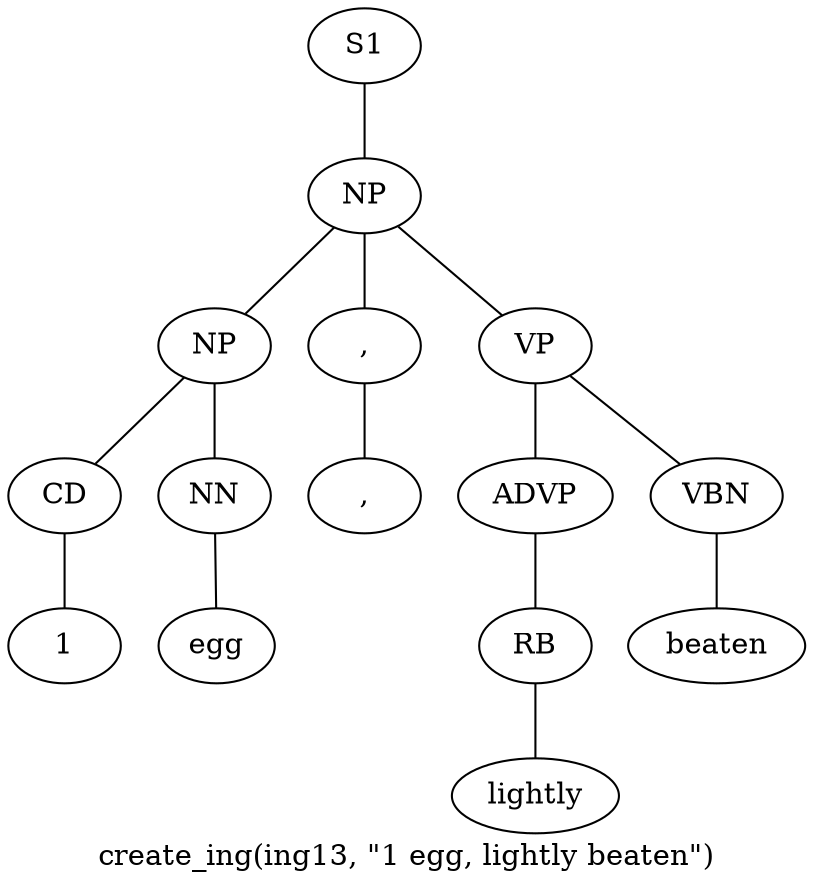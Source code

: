 graph SyntaxGraph {
	label = "create_ing(ing13, \"1 egg, lightly beaten\")";
	Node0 [label="S1"];
	Node1 [label="NP"];
	Node2 [label="NP"];
	Node3 [label="CD"];
	Node4 [label="1"];
	Node5 [label="NN"];
	Node6 [label="egg"];
	Node7 [label=","];
	Node8 [label=","];
	Node9 [label="VP"];
	Node10 [label="ADVP"];
	Node11 [label="RB"];
	Node12 [label="lightly"];
	Node13 [label="VBN"];
	Node14 [label="beaten"];

	Node0 -- Node1;
	Node1 -- Node2;
	Node1 -- Node7;
	Node1 -- Node9;
	Node2 -- Node3;
	Node2 -- Node5;
	Node3 -- Node4;
	Node5 -- Node6;
	Node7 -- Node8;
	Node9 -- Node10;
	Node9 -- Node13;
	Node10 -- Node11;
	Node11 -- Node12;
	Node13 -- Node14;
}